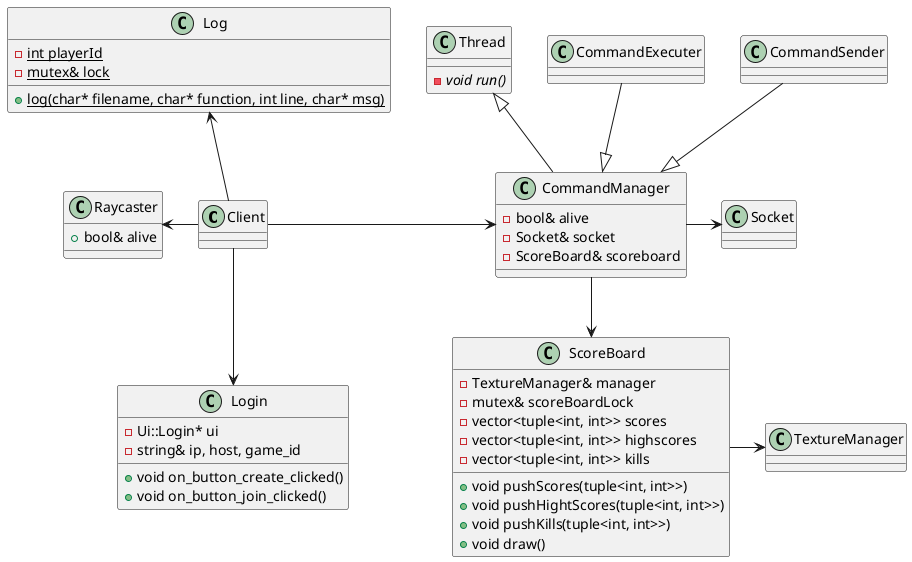 @startuml
class Client
class CommandExecuter
class CommandManager {
    - bool& alive
    - Socket& socket
    - ScoreBoard& scoreboard
}
class CommandSender 
class Log {
    - {static} int playerId
    - {static} mutex& lock
    + {static} log(char* filename, char* function, int line, char* msg)
}
class Login {
    - Ui::Login* ui
    - string& ip, host, game_id
    + void on_button_create_clicked()
    + void on_button_join_clicked()
}
class Raycaster {
    + bool& alive
}
class ScoreBoard {
    - TextureManager& manager
    - mutex& scoreBoardLock
    - vector<tuple<int, int>> scores
    - vector<tuple<int, int>> highscores
    - vector<tuple<int, int>> kills
    + void pushScores(tuple<int, int>>)
    + void pushHightScores(tuple<int, int>>)
    + void pushKills(tuple<int, int>>)
    + void draw()
}
class Socket
class Thread {
    - {abstract} void run()
}
class TextureManager

CommandExecuter --|> CommandManager 
CommandSender --|> CommandManager
CommandManager -up-|> Thread
CommandManager -right-> Socket
CommandManager --> ScoreBoard
Client -left-> Raycaster
Client -right-> CommandManager
Client -up-> Log
Client -down-> Login
ScoreBoard -right-> TextureManager
@enduml